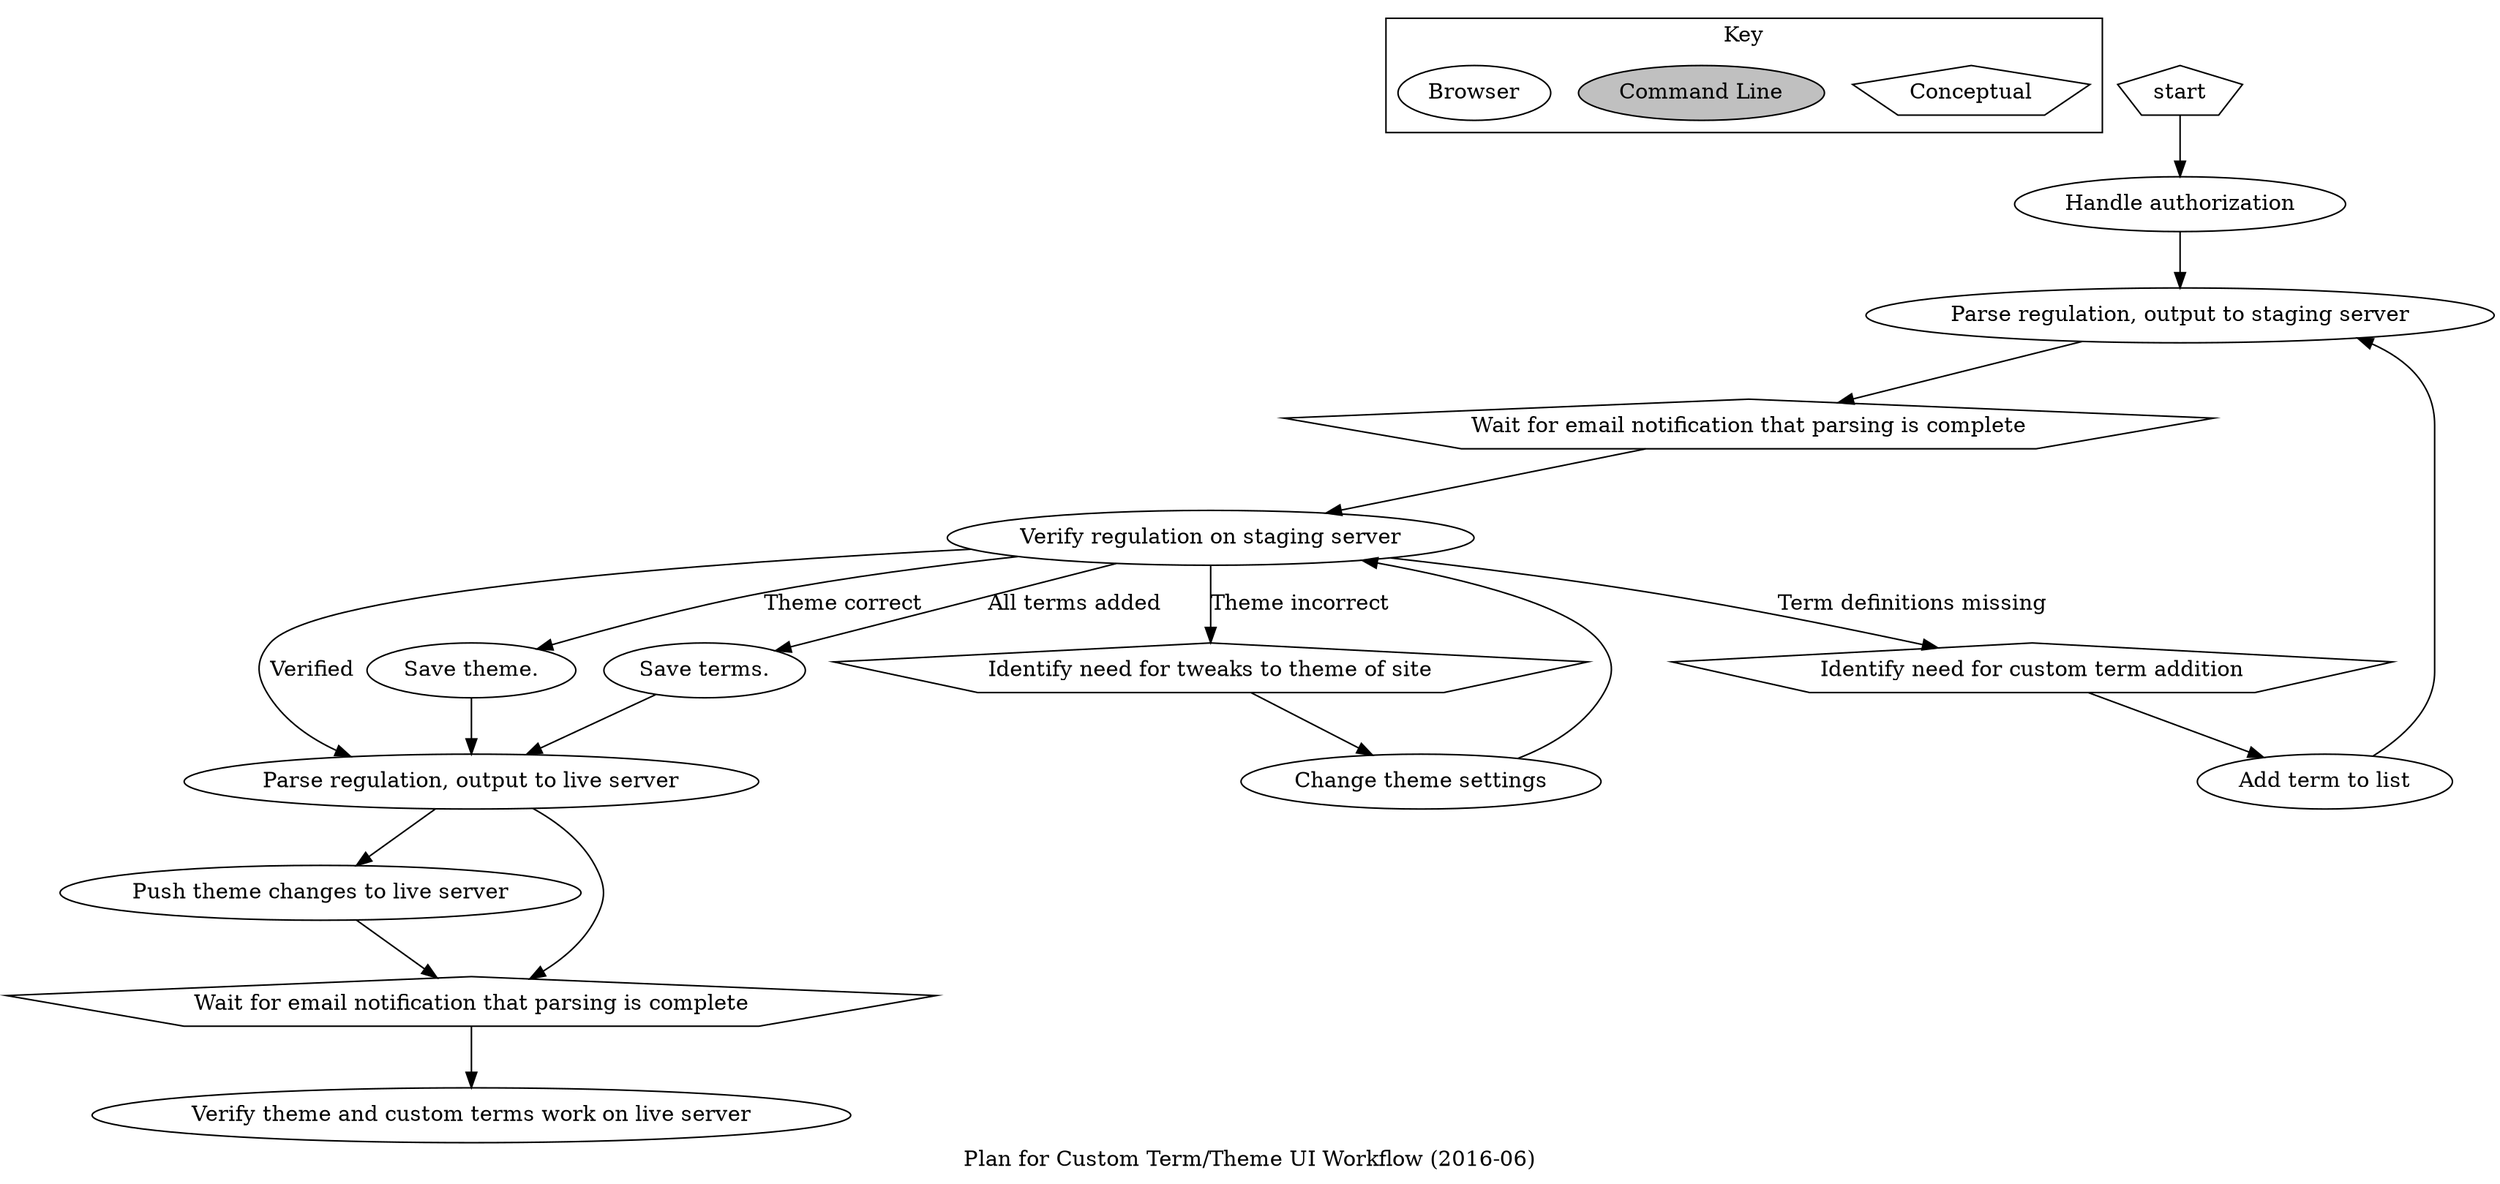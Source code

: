 digraph {
    label="Plan for Custom Term/Theme UI Workflow (2016-06)";
    subgraph cluster_01 {
        node [style=filled, color=black];
        "Conceptual"[shape=pentagon, fillcolor=white];
        "Command Line"[style=filled, fillcolor=grey];
        "Browser"[style=filled, fillcolor=white];
        label="Key";
    }

    start -> auth;
    auth -> parse;
    parse -> wait;
    wait -> verify;
    verify -> identify [label="Term definitions missing"];
    identify -> addterm
    addterm -> parse;

    verify -> parselive [label="Verified"];
    parselive -> siterebuildlive;
    parselive -> waitlive;
    siterebuildlive -> waitlive;
    waitlive -> live;
    verify -> themedone [label="Theme correct"];
    themedone -> parselive;
    verify -> termsadded [label="All terms added"];
    termsadded -> parselive;

    verify -> themeneed [label="Theme incorrect"];
    themeneed -> cssoverride;
    cssoverride -> verify;

    start[shape=pentagon];
    auth[label="Handle authorization"];
    parse[label="Parse regulation, output to staging server"];
    wait[label="Wait for email notification that parsing is complete", shape=pentagon];
    waitlive[label="Wait for email notification that parsing is complete", shape=pentagon];
    verify[label="Verify regulation on staging server"];
    identify[label="Identify need for custom term addition", shape=pentagon];
    addterm[label="Add term to list"];
    themedone[label="Save theme."];
    themeneed[label="Identify need for tweaks to theme of site", shape=pentagon];
    termsadded[label="Save terms."];
    cssoverride[label="Change theme settings"];
    parselive[label="Parse regulation, output to live server"];
    siterebuildlive[label="Push theme changes to live server"];
    live[label="Verify theme and custom terms work on live server"];

}

